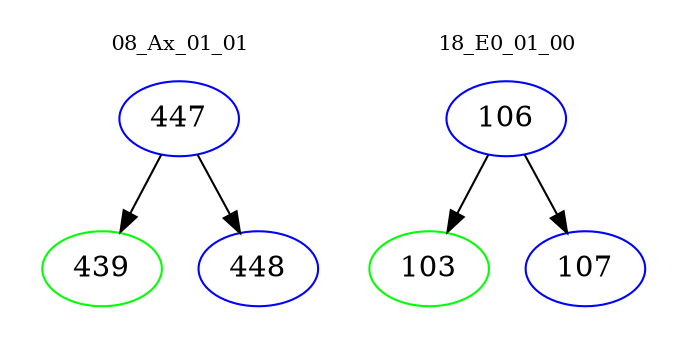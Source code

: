 digraph{
subgraph cluster_0 {
color = white
label = "08_Ax_01_01";
fontsize=10;
T0_447 [label="447", color="blue"]
T0_447 -> T0_439 [color="black"]
T0_439 [label="439", color="green"]
T0_447 -> T0_448 [color="black"]
T0_448 [label="448", color="blue"]
}
subgraph cluster_1 {
color = white
label = "18_E0_01_00";
fontsize=10;
T1_106 [label="106", color="blue"]
T1_106 -> T1_103 [color="black"]
T1_103 [label="103", color="green"]
T1_106 -> T1_107 [color="black"]
T1_107 [label="107", color="blue"]
}
}
